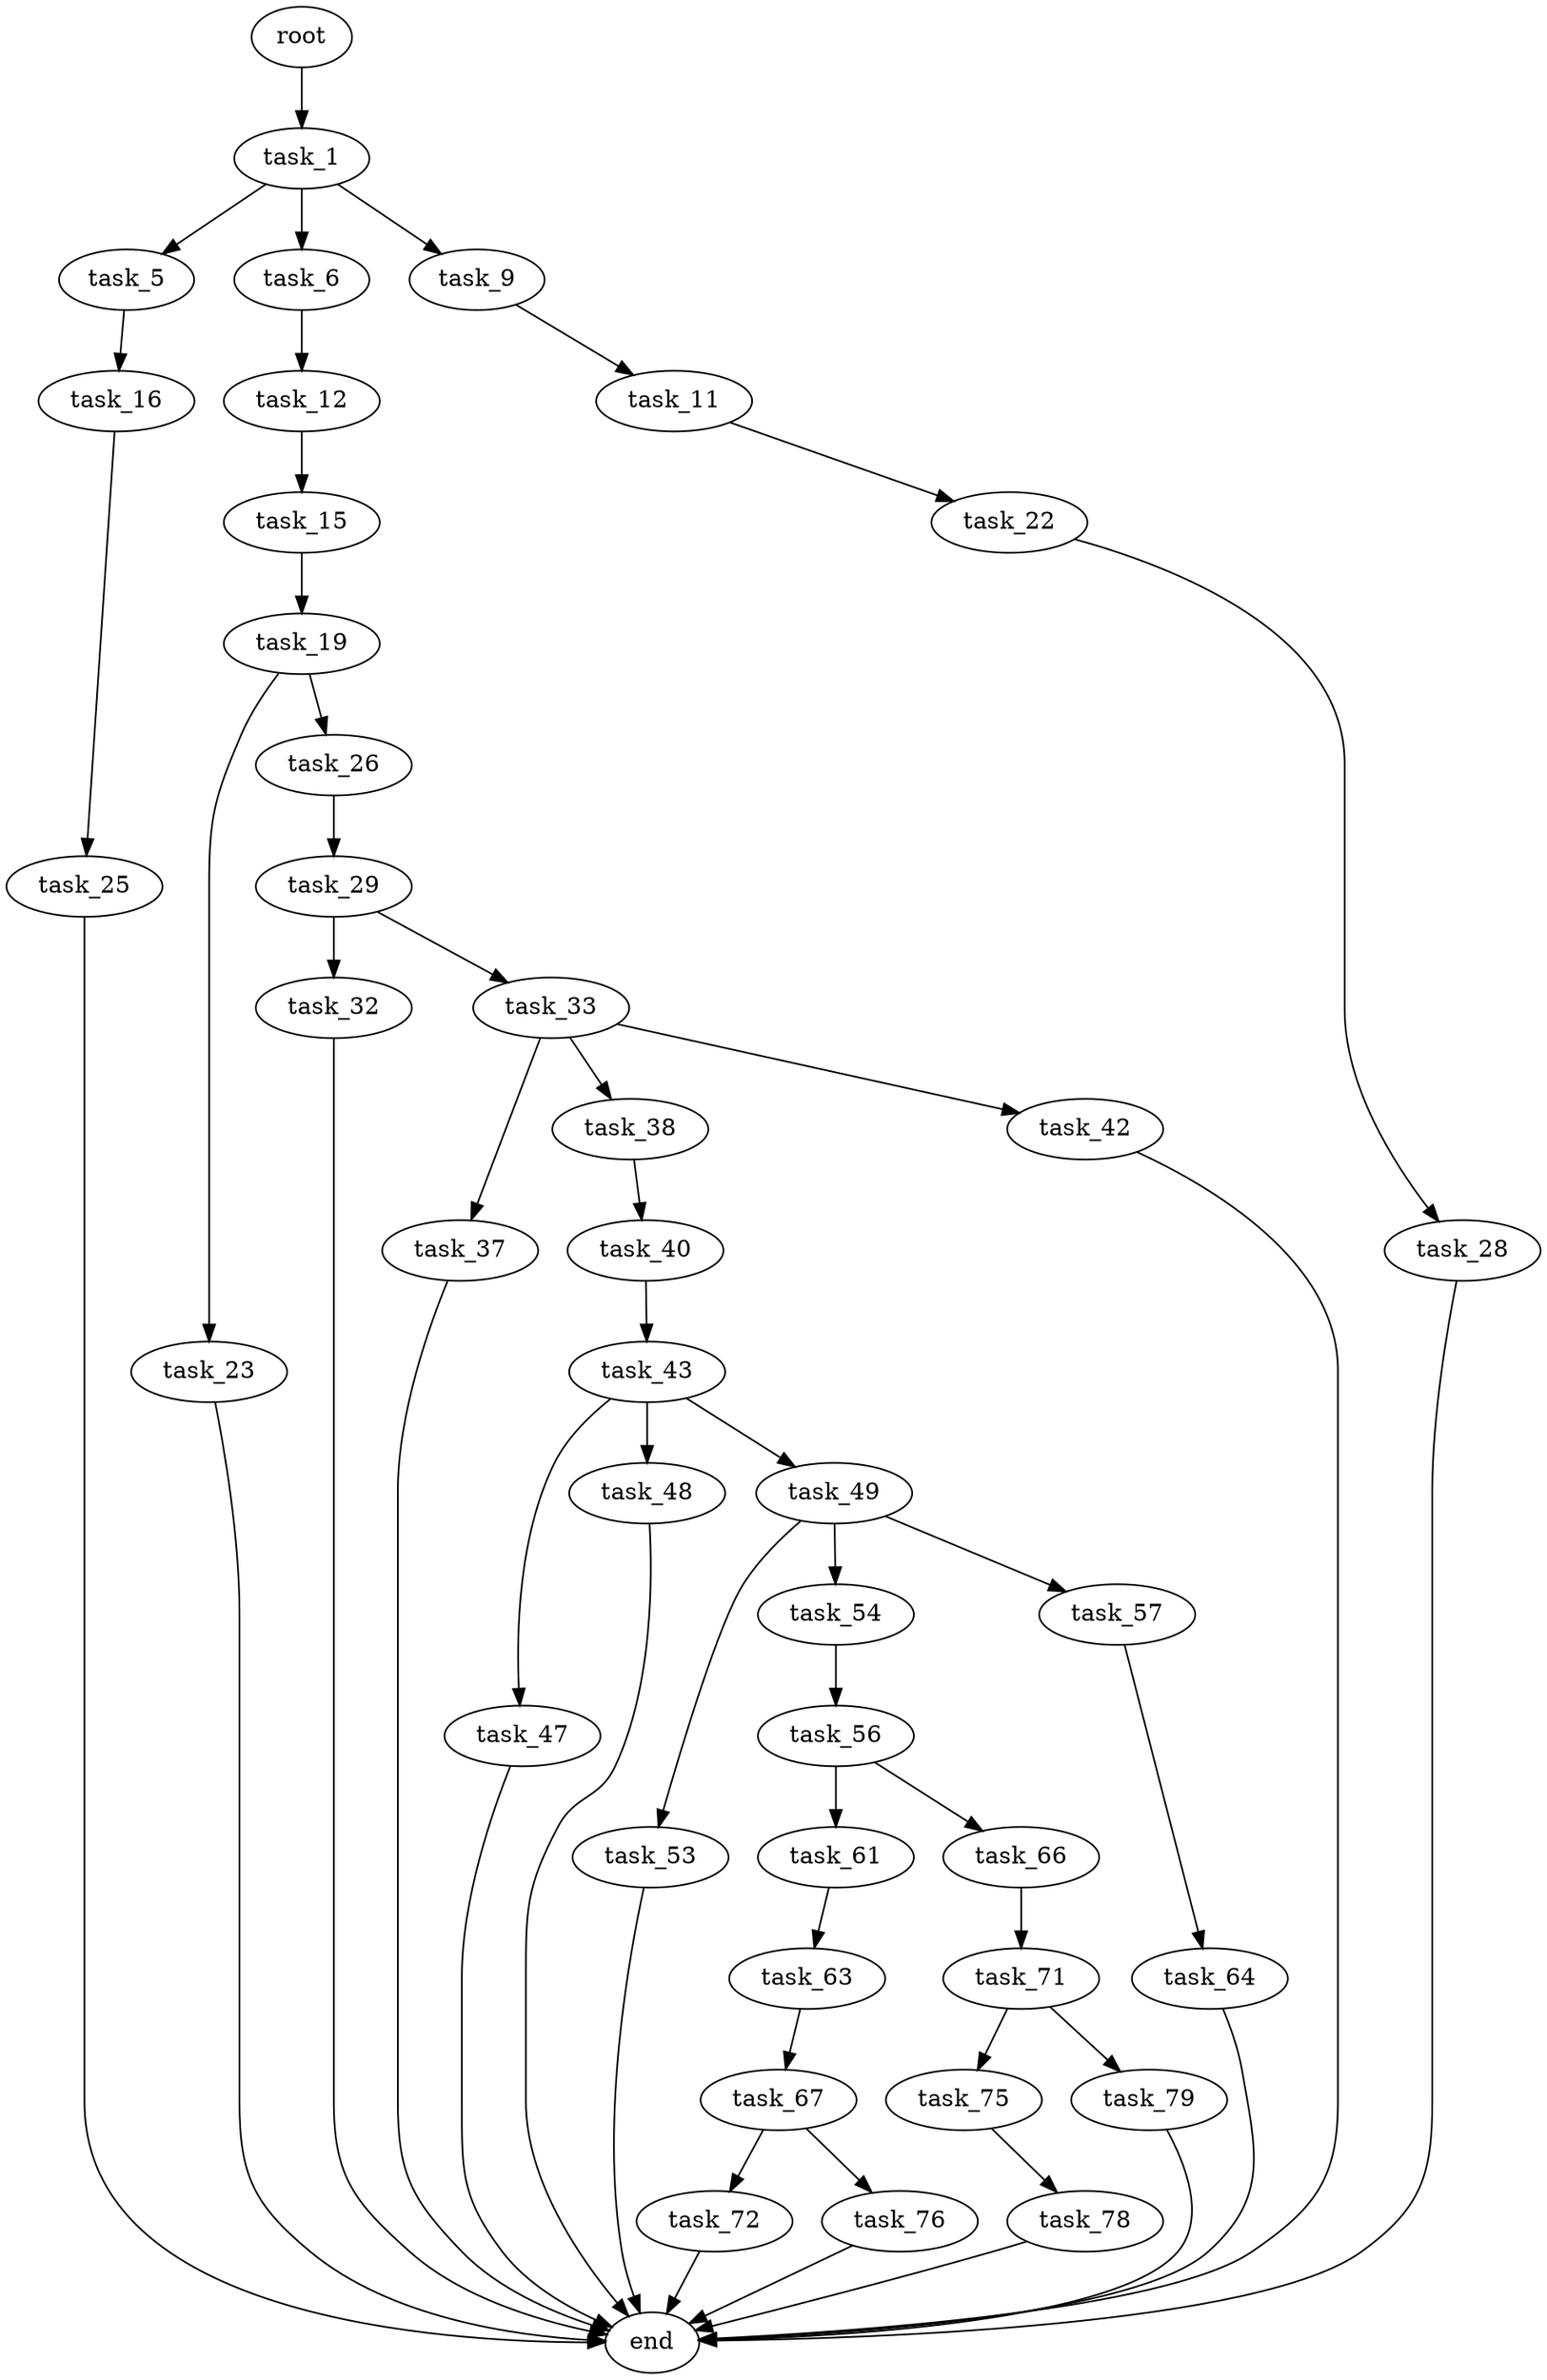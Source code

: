 digraph G {
  root [size="0.000000"];
  task_1 [size="14933455581.000000"];
  task_5 [size="14575684822.000000"];
  task_6 [size="1348786321865.000000"];
  task_9 [size="16158170860.000000"];
  task_16 [size="16337663649.000000"];
  task_12 [size="608545027.000000"];
  task_11 [size="51151808319.000000"];
  task_22 [size="227404618688.000000"];
  task_15 [size="549755813888.000000"];
  task_19 [size="599621783510.000000"];
  task_25 [size="549755813888.000000"];
  task_23 [size="14238648408.000000"];
  task_26 [size="202333832004.000000"];
  task_28 [size="1073741824000.000000"];
  end [size="0.000000"];
  task_29 [size="9119080708.000000"];
  task_32 [size="520114702484.000000"];
  task_33 [size="8589934592.000000"];
  task_37 [size="782757789696.000000"];
  task_38 [size="181318883668.000000"];
  task_42 [size="690648999816.000000"];
  task_40 [size="30288159372.000000"];
  task_43 [size="4279158654.000000"];
  task_47 [size="2958467633.000000"];
  task_48 [size="355911852745.000000"];
  task_49 [size="30485844372.000000"];
  task_53 [size="1073741824000.000000"];
  task_54 [size="5358151062.000000"];
  task_57 [size="18974172102.000000"];
  task_56 [size="580640626615.000000"];
  task_61 [size="43710832094.000000"];
  task_66 [size="9852124397.000000"];
  task_64 [size="231928233984.000000"];
  task_63 [size="6698676244.000000"];
  task_67 [size="1018447983881.000000"];
  task_71 [size="21596091362.000000"];
  task_72 [size="68719476736.000000"];
  task_76 [size="95874315841.000000"];
  task_75 [size="36079436391.000000"];
  task_79 [size="39933857642.000000"];
  task_78 [size="21593282103.000000"];

  root -> task_1 [size="1.000000"];
  task_1 -> task_5 [size="33554432.000000"];
  task_1 -> task_6 [size="33554432.000000"];
  task_1 -> task_9 [size="33554432.000000"];
  task_5 -> task_16 [size="33554432.000000"];
  task_6 -> task_12 [size="838860800.000000"];
  task_9 -> task_11 [size="301989888.000000"];
  task_16 -> task_25 [size="679477248.000000"];
  task_12 -> task_15 [size="33554432.000000"];
  task_11 -> task_22 [size="838860800.000000"];
  task_22 -> task_28 [size="411041792.000000"];
  task_15 -> task_19 [size="536870912.000000"];
  task_19 -> task_23 [size="838860800.000000"];
  task_19 -> task_26 [size="838860800.000000"];
  task_25 -> end [size="1.000000"];
  task_23 -> end [size="1.000000"];
  task_26 -> task_29 [size="134217728.000000"];
  task_28 -> end [size="1.000000"];
  task_29 -> task_32 [size="679477248.000000"];
  task_29 -> task_33 [size="679477248.000000"];
  task_32 -> end [size="1.000000"];
  task_33 -> task_37 [size="33554432.000000"];
  task_33 -> task_38 [size="33554432.000000"];
  task_33 -> task_42 [size="33554432.000000"];
  task_37 -> end [size="1.000000"];
  task_38 -> task_40 [size="536870912.000000"];
  task_42 -> end [size="1.000000"];
  task_40 -> task_43 [size="838860800.000000"];
  task_43 -> task_47 [size="134217728.000000"];
  task_43 -> task_48 [size="134217728.000000"];
  task_43 -> task_49 [size="134217728.000000"];
  task_47 -> end [size="1.000000"];
  task_48 -> end [size="1.000000"];
  task_49 -> task_53 [size="679477248.000000"];
  task_49 -> task_54 [size="679477248.000000"];
  task_49 -> task_57 [size="679477248.000000"];
  task_53 -> end [size="1.000000"];
  task_54 -> task_56 [size="209715200.000000"];
  task_57 -> task_64 [size="536870912.000000"];
  task_56 -> task_61 [size="411041792.000000"];
  task_56 -> task_66 [size="411041792.000000"];
  task_61 -> task_63 [size="33554432.000000"];
  task_66 -> task_71 [size="209715200.000000"];
  task_64 -> end [size="1.000000"];
  task_63 -> task_67 [size="134217728.000000"];
  task_67 -> task_72 [size="679477248.000000"];
  task_67 -> task_76 [size="679477248.000000"];
  task_71 -> task_75 [size="75497472.000000"];
  task_71 -> task_79 [size="75497472.000000"];
  task_72 -> end [size="1.000000"];
  task_76 -> end [size="1.000000"];
  task_75 -> task_78 [size="679477248.000000"];
  task_79 -> end [size="1.000000"];
  task_78 -> end [size="1.000000"];
}
